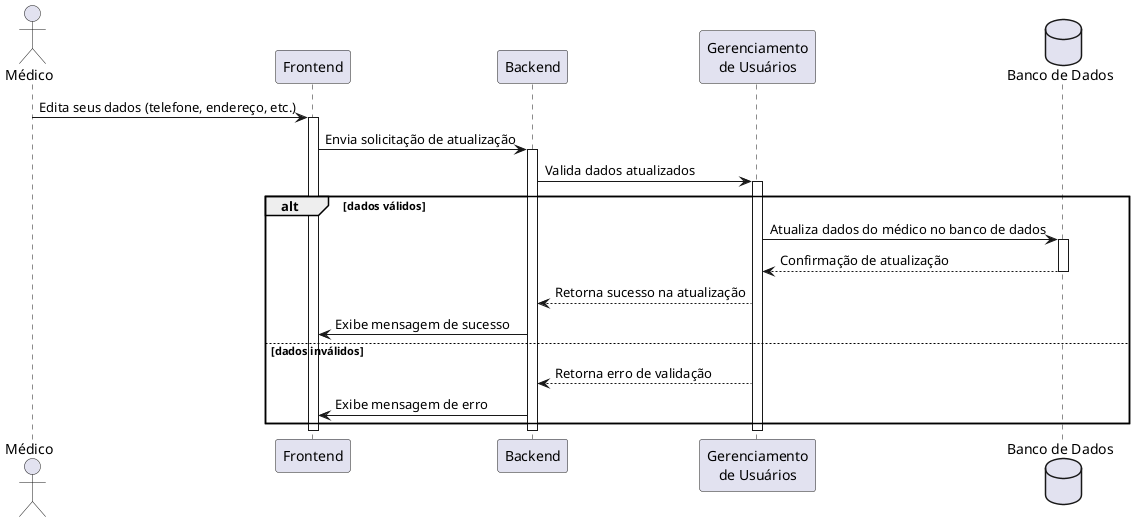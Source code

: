 @startuml DiagramaSequencia_EdicaoDadosMedico

actor Médico as M
participant Frontend as UI
participant Backend as API
participant "Gerenciamento\nde Usuários" as GU
database "Banco de Dados" as BD

M -> UI: Edita seus dados (telefone, endereço, etc.)
activate UI
UI -> API: Envia solicitação de atualização
activate API
API -> GU: Valida dados atualizados
activate GU
alt dados válidos
  GU -> BD: Atualiza dados do médico no banco de dados
  activate BD
  BD --> GU: Confirmação de atualização
  deactivate BD
  GU --> API: Retorna sucesso na atualização
  API -> UI: Exibe mensagem de sucesso
else dados inválidos
  GU --> API: Retorna erro de validação
  API -> UI: Exibe mensagem de erro
end
deactivate GU
deactivate API
deactivate UI

@enduml